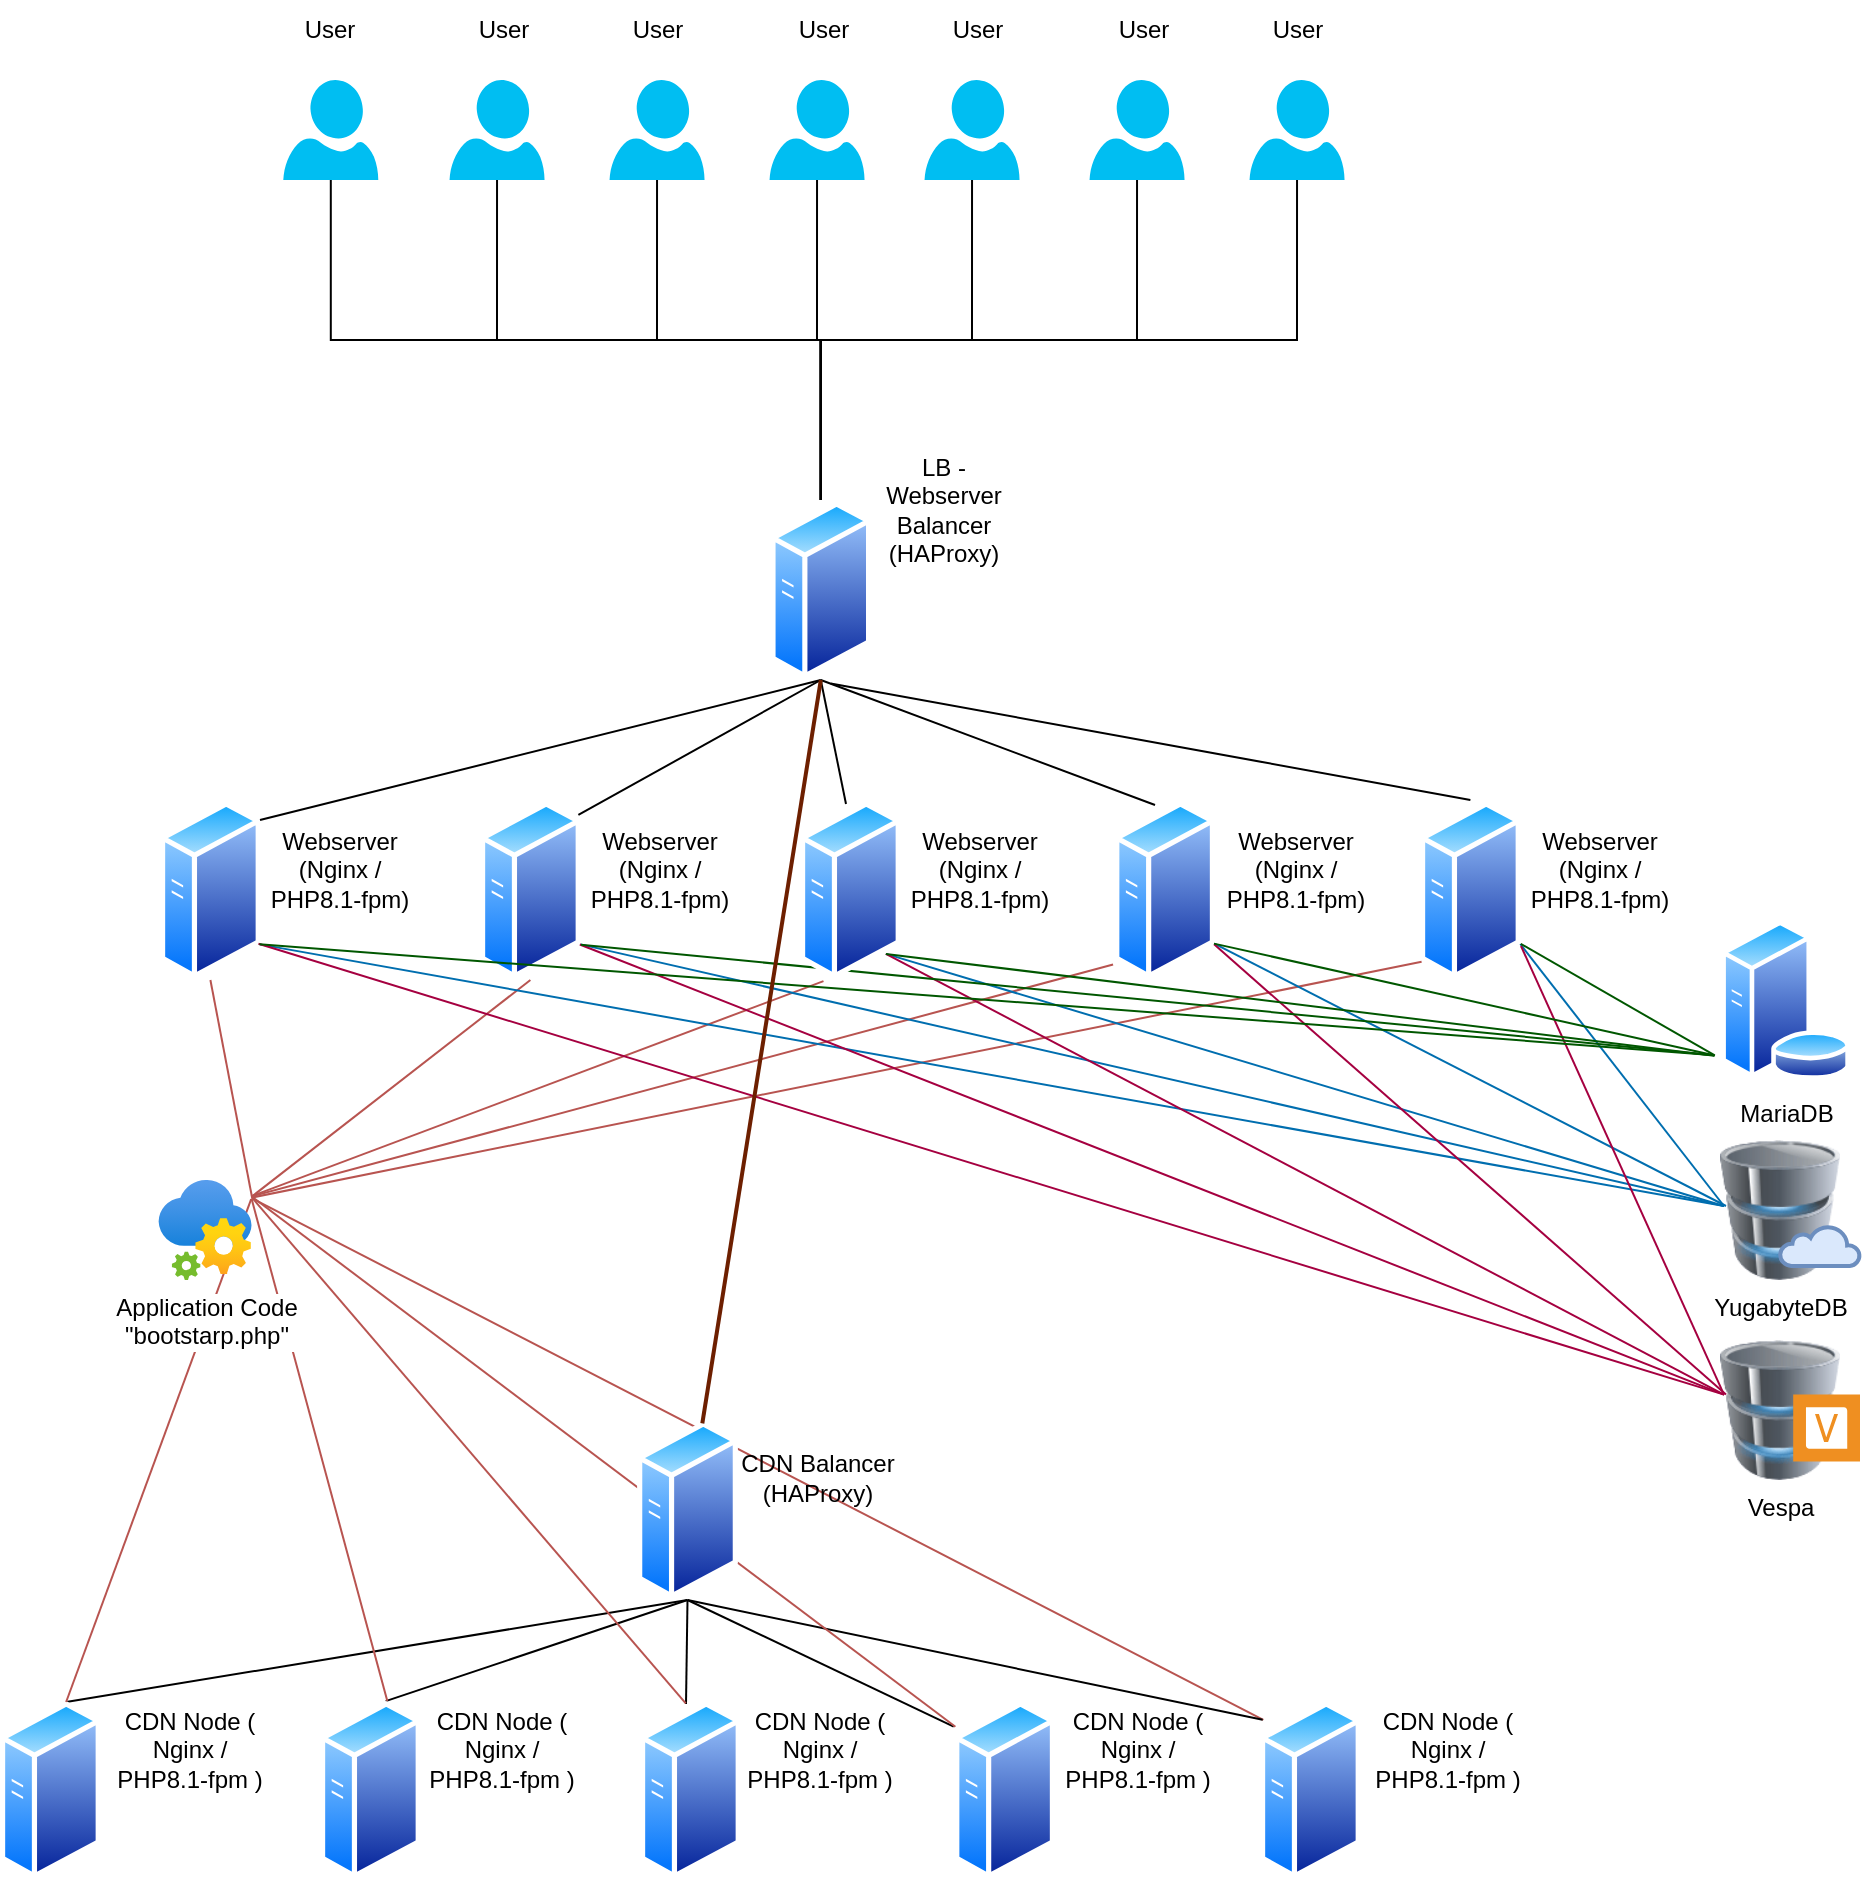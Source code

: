 <mxfile version="24.2.2" type="github">
  <diagram name="Page-1" id="3CQJeB8ll3eQGCyubroe">
    <mxGraphModel dx="2524" dy="820" grid="1" gridSize="10" guides="1" tooltips="1" connect="1" arrows="1" fold="1" page="1" pageScale="1" pageWidth="850" pageHeight="1100" math="0" shadow="0">
      <root>
        <mxCell id="0" />
        <mxCell id="1" parent="0" />
        <mxCell id="apbLcDOzzkScIm0lNbw9-207" value="" style="endArrow=none;html=1;rounded=0;entryX=0.033;entryY=0.111;entryDx=0;entryDy=0;entryPerimeter=0;fillColor=#f8cecc;strokeColor=#b85450;exitX=0.995;exitY=0.181;exitDx=0;exitDy=0;exitPerimeter=0;endFill=0;" parent="1" source="apbLcDOzzkScIm0lNbw9-192" target="apbLcDOzzkScIm0lNbw9-169" edge="1">
          <mxGeometry width="50" height="50" relative="1" as="geometry">
            <mxPoint x="16.778" y="810.55" as="sourcePoint" />
            <mxPoint x="237.4" y="895.5" as="targetPoint" />
          </mxGeometry>
        </mxCell>
        <mxCell id="apbLcDOzzkScIm0lNbw9-17" style="edgeStyle=orthogonalEdgeStyle;rounded=0;orthogonalLoop=1;jettySize=auto;html=1;exitX=0.5;exitY=1;exitDx=0;exitDy=0;exitPerimeter=0;entryX=0.5;entryY=0;entryDx=0;entryDy=0;endArrow=none;endFill=0;" parent="1" source="apbLcDOzzkScIm0lNbw9-2" target="apbLcDOzzkScIm0lNbw9-9" edge="1">
          <mxGeometry relative="1" as="geometry" />
        </mxCell>
        <mxCell id="apbLcDOzzkScIm0lNbw9-2" value="" style="verticalLabelPosition=bottom;html=1;verticalAlign=top;align=center;strokeColor=none;fillColor=#00BEF2;shape=mxgraph.azure.user;" parent="1" vertex="1">
          <mxGeometry x="111.65" y="120" width="47.5" height="50" as="geometry" />
        </mxCell>
        <mxCell id="apbLcDOzzkScIm0lNbw9-23" style="edgeStyle=orthogonalEdgeStyle;rounded=0;orthogonalLoop=1;jettySize=auto;html=1;exitX=0.5;exitY=1;exitDx=0;exitDy=0;exitPerimeter=0;entryX=0.5;entryY=0;entryDx=0;entryDy=0;endArrow=none;endFill=0;" parent="1" source="apbLcDOzzkScIm0lNbw9-3" target="apbLcDOzzkScIm0lNbw9-9" edge="1">
          <mxGeometry relative="1" as="geometry" />
        </mxCell>
        <mxCell id="apbLcDOzzkScIm0lNbw9-3" value="" style="verticalLabelPosition=bottom;html=1;verticalAlign=top;align=center;strokeColor=none;fillColor=#00BEF2;shape=mxgraph.azure.user;" parent="1" vertex="1">
          <mxGeometry x="594.77" y="120" width="47.5" height="50" as="geometry" />
        </mxCell>
        <mxCell id="apbLcDOzzkScIm0lNbw9-22" style="edgeStyle=orthogonalEdgeStyle;rounded=0;orthogonalLoop=1;jettySize=auto;html=1;exitX=0.5;exitY=1;exitDx=0;exitDy=0;exitPerimeter=0;entryX=0.5;entryY=0;entryDx=0;entryDy=0;endArrow=none;endFill=0;" parent="1" source="apbLcDOzzkScIm0lNbw9-4" target="apbLcDOzzkScIm0lNbw9-9" edge="1">
          <mxGeometry relative="1" as="geometry" />
        </mxCell>
        <mxCell id="apbLcDOzzkScIm0lNbw9-4" value="" style="verticalLabelPosition=bottom;html=1;verticalAlign=top;align=center;strokeColor=none;fillColor=#00BEF2;shape=mxgraph.azure.user;" parent="1" vertex="1">
          <mxGeometry x="514.77" y="120" width="47.5" height="50" as="geometry" />
        </mxCell>
        <mxCell id="apbLcDOzzkScIm0lNbw9-21" style="edgeStyle=orthogonalEdgeStyle;rounded=0;orthogonalLoop=1;jettySize=auto;html=1;exitX=0.5;exitY=1;exitDx=0;exitDy=0;exitPerimeter=0;entryX=0.5;entryY=0;entryDx=0;entryDy=0;endArrow=none;endFill=0;" parent="1" source="apbLcDOzzkScIm0lNbw9-5" target="apbLcDOzzkScIm0lNbw9-9" edge="1">
          <mxGeometry relative="1" as="geometry" />
        </mxCell>
        <mxCell id="apbLcDOzzkScIm0lNbw9-5" value="" style="verticalLabelPosition=bottom;html=1;verticalAlign=top;align=center;strokeColor=none;fillColor=#00BEF2;shape=mxgraph.azure.user;" parent="1" vertex="1">
          <mxGeometry x="432.27" y="120" width="47.5" height="50" as="geometry" />
        </mxCell>
        <mxCell id="apbLcDOzzkScIm0lNbw9-15" style="edgeStyle=orthogonalEdgeStyle;rounded=0;orthogonalLoop=1;jettySize=auto;html=1;exitX=0.5;exitY=1;exitDx=0;exitDy=0;exitPerimeter=0;entryX=0.5;entryY=0;entryDx=0;entryDy=0;endArrow=none;endFill=0;" parent="1" source="apbLcDOzzkScIm0lNbw9-6" target="apbLcDOzzkScIm0lNbw9-9" edge="1">
          <mxGeometry relative="1" as="geometry" />
        </mxCell>
        <mxCell id="apbLcDOzzkScIm0lNbw9-6" value="" style="verticalLabelPosition=bottom;html=1;verticalAlign=top;align=center;strokeColor=none;fillColor=#00BEF2;shape=mxgraph.azure.user;" parent="1" vertex="1">
          <mxGeometry x="354.77" y="120" width="47.5" height="50" as="geometry" />
        </mxCell>
        <mxCell id="apbLcDOzzkScIm0lNbw9-19" style="edgeStyle=orthogonalEdgeStyle;rounded=0;orthogonalLoop=1;jettySize=auto;html=1;exitX=0.5;exitY=1;exitDx=0;exitDy=0;exitPerimeter=0;entryX=0.5;entryY=0;entryDx=0;entryDy=0;endArrow=none;endFill=0;" parent="1" source="apbLcDOzzkScIm0lNbw9-7" target="apbLcDOzzkScIm0lNbw9-9" edge="1">
          <mxGeometry relative="1" as="geometry" />
        </mxCell>
        <mxCell id="apbLcDOzzkScIm0lNbw9-7" value="" style="verticalLabelPosition=bottom;html=1;verticalAlign=top;align=center;strokeColor=none;fillColor=#00BEF2;shape=mxgraph.azure.user;" parent="1" vertex="1">
          <mxGeometry x="194.77" y="120" width="47.5" height="50" as="geometry" />
        </mxCell>
        <mxCell id="apbLcDOzzkScIm0lNbw9-20" style="edgeStyle=orthogonalEdgeStyle;rounded=0;orthogonalLoop=1;jettySize=auto;html=1;exitX=0.5;exitY=1;exitDx=0;exitDy=0;exitPerimeter=0;entryX=0.5;entryY=0;entryDx=0;entryDy=0;endArrow=none;endFill=0;" parent="1" source="apbLcDOzzkScIm0lNbw9-8" target="apbLcDOzzkScIm0lNbw9-9" edge="1">
          <mxGeometry relative="1" as="geometry" />
        </mxCell>
        <mxCell id="apbLcDOzzkScIm0lNbw9-8" value="" style="verticalLabelPosition=bottom;html=1;verticalAlign=top;align=center;strokeColor=none;fillColor=#00BEF2;shape=mxgraph.azure.user;" parent="1" vertex="1">
          <mxGeometry x="274.77" y="120" width="47.5" height="50" as="geometry" />
        </mxCell>
        <mxCell id="apbLcDOzzkScIm0lNbw9-9" value="" style="image;aspect=fixed;perimeter=ellipsePerimeter;html=1;align=center;shadow=0;dashed=0;spacingTop=3;image=img/lib/active_directory/generic_server.svg;" parent="1" vertex="1">
          <mxGeometry x="355.2" y="330" width="50.4" height="90" as="geometry" />
        </mxCell>
        <mxCell id="apbLcDOzzkScIm0lNbw9-24" value="LB - Webserver Balancer (HAProxy)" style="text;html=1;strokeColor=none;fillColor=none;align=center;verticalAlign=middle;whiteSpace=wrap;rounded=0;" parent="1" vertex="1">
          <mxGeometry x="401.65" y="320" width="80" height="30" as="geometry" />
        </mxCell>
        <mxCell id="apbLcDOzzkScIm0lNbw9-37" value="" style="group" parent="1" vertex="1" connectable="0">
          <mxGeometry x="527.1" y="480" width="171.9" height="95" as="geometry" />
        </mxCell>
        <mxCell id="apbLcDOzzkScIm0lNbw9-38" value="" style="image;aspect=fixed;perimeter=ellipsePerimeter;html=1;align=center;shadow=0;dashed=0;spacingTop=3;image=img/lib/active_directory/generic_server.svg;" parent="apbLcDOzzkScIm0lNbw9-37" vertex="1">
          <mxGeometry width="50.4" height="90" as="geometry" />
        </mxCell>
        <mxCell id="apbLcDOzzkScIm0lNbw9-39" value="Webserver (Nginx / PHP8.1-fpm)" style="text;html=1;strokeColor=none;fillColor=none;align=center;verticalAlign=middle;whiteSpace=wrap;rounded=0;" parent="apbLcDOzzkScIm0lNbw9-37" vertex="1">
          <mxGeometry x="50.4" y="20" width="80" height="30" as="geometry" />
        </mxCell>
        <mxCell id="apbLcDOzzkScIm0lNbw9-40" value="" style="group" parent="1" vertex="1" connectable="0">
          <mxGeometry x="680" y="480" width="130.4" height="90" as="geometry" />
        </mxCell>
        <mxCell id="apbLcDOzzkScIm0lNbw9-41" value="" style="image;aspect=fixed;perimeter=ellipsePerimeter;html=1;align=center;shadow=0;dashed=0;spacingTop=3;image=img/lib/active_directory/generic_server.svg;" parent="apbLcDOzzkScIm0lNbw9-40" vertex="1">
          <mxGeometry width="50.4" height="90" as="geometry" />
        </mxCell>
        <mxCell id="apbLcDOzzkScIm0lNbw9-42" value="Webserver (Nginx / PHP8.1-fpm)" style="text;html=1;strokeColor=none;fillColor=none;align=center;verticalAlign=middle;whiteSpace=wrap;rounded=0;" parent="apbLcDOzzkScIm0lNbw9-40" vertex="1">
          <mxGeometry x="50.4" y="20" width="80" height="30" as="geometry" />
        </mxCell>
        <mxCell id="apbLcDOzzkScIm0lNbw9-50" value="" style="group" parent="1" vertex="1" connectable="0">
          <mxGeometry x="50" y="480" width="130.4" height="90" as="geometry" />
        </mxCell>
        <mxCell id="apbLcDOzzkScIm0lNbw9-51" value="" style="image;aspect=fixed;perimeter=ellipsePerimeter;html=1;align=center;shadow=0;dashed=0;spacingTop=3;image=img/lib/active_directory/generic_server.svg;" parent="apbLcDOzzkScIm0lNbw9-50" vertex="1">
          <mxGeometry width="50.4" height="90" as="geometry" />
        </mxCell>
        <mxCell id="apbLcDOzzkScIm0lNbw9-52" value="Webserver (Nginx / PHP8.1-fpm)" style="text;html=1;strokeColor=none;fillColor=none;align=center;verticalAlign=middle;whiteSpace=wrap;rounded=0;" parent="apbLcDOzzkScIm0lNbw9-50" vertex="1">
          <mxGeometry x="50.4" y="20" width="80" height="30" as="geometry" />
        </mxCell>
        <mxCell id="apbLcDOzzkScIm0lNbw9-53" value="" style="group" parent="1" vertex="1" connectable="0">
          <mxGeometry x="210" y="480" width="130.4" height="90" as="geometry" />
        </mxCell>
        <mxCell id="apbLcDOzzkScIm0lNbw9-54" value="" style="image;aspect=fixed;perimeter=ellipsePerimeter;html=1;align=center;shadow=0;dashed=0;spacingTop=3;image=img/lib/active_directory/generic_server.svg;" parent="apbLcDOzzkScIm0lNbw9-53" vertex="1">
          <mxGeometry width="50.4" height="90" as="geometry" />
        </mxCell>
        <mxCell id="apbLcDOzzkScIm0lNbw9-55" value="Webserver (Nginx / PHP8.1-fpm)" style="text;html=1;strokeColor=none;fillColor=none;align=center;verticalAlign=middle;whiteSpace=wrap;rounded=0;" parent="apbLcDOzzkScIm0lNbw9-53" vertex="1">
          <mxGeometry x="50.4" y="20" width="80" height="30" as="geometry" />
        </mxCell>
        <mxCell id="apbLcDOzzkScIm0lNbw9-58" value="" style="endArrow=none;html=1;rounded=0;exitX=0.5;exitY=1;exitDx=0;exitDy=0;endFill=0;" parent="1" source="apbLcDOzzkScIm0lNbw9-9" edge="1">
          <mxGeometry width="50" height="50" relative="1" as="geometry">
            <mxPoint x="390" y="720" as="sourcePoint" />
            <mxPoint x="100" y="490" as="targetPoint" />
          </mxGeometry>
        </mxCell>
        <mxCell id="apbLcDOzzkScIm0lNbw9-59" value="" style="endArrow=none;html=1;rounded=0;exitX=0.5;exitY=1;exitDx=0;exitDy=0;entryX=0.976;entryY=0.083;entryDx=0;entryDy=0;entryPerimeter=0;endFill=0;" parent="1" source="apbLcDOzzkScIm0lNbw9-9" target="apbLcDOzzkScIm0lNbw9-54" edge="1">
          <mxGeometry width="50" height="50" relative="1" as="geometry">
            <mxPoint x="370" y="450" as="sourcePoint" />
            <mxPoint x="110" y="500" as="targetPoint" />
          </mxGeometry>
        </mxCell>
        <mxCell id="apbLcDOzzkScIm0lNbw9-60" value="" style="endArrow=none;html=1;rounded=0;entryX=0.976;entryY=0.083;entryDx=0;entryDy=0;entryPerimeter=0;exitX=0.5;exitY=1;exitDx=0;exitDy=0;endFill=0;" parent="1" source="apbLcDOzzkScIm0lNbw9-9" edge="1">
          <mxGeometry width="50" height="50" relative="1" as="geometry">
            <mxPoint x="470" y="390" as="sourcePoint" />
            <mxPoint x="393" y="482" as="targetPoint" />
          </mxGeometry>
        </mxCell>
        <mxCell id="apbLcDOzzkScIm0lNbw9-61" value="" style="endArrow=none;html=1;rounded=0;entryX=0.405;entryY=0.028;entryDx=0;entryDy=0;entryPerimeter=0;exitX=0.5;exitY=1;exitDx=0;exitDy=0;endFill=0;" parent="1" source="apbLcDOzzkScIm0lNbw9-9" target="apbLcDOzzkScIm0lNbw9-38" edge="1">
          <mxGeometry width="50" height="50" relative="1" as="geometry">
            <mxPoint x="410" y="420" as="sourcePoint" />
            <mxPoint x="403" y="492" as="targetPoint" />
          </mxGeometry>
        </mxCell>
        <mxCell id="apbLcDOzzkScIm0lNbw9-62" value="" style="endArrow=none;html=1;rounded=0;exitX=0.598;exitY=1.019;exitDx=0;exitDy=0;entryX=0.5;entryY=0;entryDx=0;entryDy=0;exitPerimeter=0;endFill=0;" parent="1" source="apbLcDOzzkScIm0lNbw9-9" target="apbLcDOzzkScIm0lNbw9-41" edge="1">
          <mxGeometry width="50" height="50" relative="1" as="geometry">
            <mxPoint x="480" y="422" as="sourcePoint" />
            <mxPoint x="640" y="480" as="targetPoint" />
          </mxGeometry>
        </mxCell>
        <mxCell id="apbLcDOzzkScIm0lNbw9-160" value="CDN Balancer (HAProxy)" style="text;html=1;strokeColor=none;fillColor=none;align=center;verticalAlign=middle;whiteSpace=wrap;rounded=0;" parent="1" vertex="1">
          <mxGeometry x="338.5" y="804" width="80" height="30" as="geometry" />
        </mxCell>
        <mxCell id="apbLcDOzzkScIm0lNbw9-177" value="" style="endArrow=none;html=1;rounded=0;exitX=0.5;exitY=1;exitDx=0;exitDy=0;endFill=0;entryX=0.656;entryY=0.011;entryDx=0;entryDy=0;entryPerimeter=0;" parent="1" source="apbLcDOzzkScIm0lNbw9-159" target="apbLcDOzzkScIm0lNbw9-172" edge="1">
          <mxGeometry width="50" height="50" relative="1" as="geometry">
            <mxPoint x="310" y="1170" as="sourcePoint" />
            <mxPoint x="20" y="940" as="targetPoint" />
          </mxGeometry>
        </mxCell>
        <mxCell id="apbLcDOzzkScIm0lNbw9-178" value="" style="endArrow=none;html=1;rounded=0;exitX=0.5;exitY=1;exitDx=0;exitDy=0;entryX=0.652;entryY=0.006;entryDx=0;entryDy=0;entryPerimeter=0;endFill=0;" parent="1" source="apbLcDOzzkScIm0lNbw9-159" target="apbLcDOzzkScIm0lNbw9-175" edge="1">
          <mxGeometry width="50" height="50" relative="1" as="geometry">
            <mxPoint x="290" y="900" as="sourcePoint" />
            <mxPoint x="30" y="950" as="targetPoint" />
          </mxGeometry>
        </mxCell>
        <mxCell id="apbLcDOzzkScIm0lNbw9-179" value="" style="endArrow=none;html=1;rounded=0;entryX=0.976;entryY=0.083;entryDx=0;entryDy=0;entryPerimeter=0;exitX=0.5;exitY=1;exitDx=0;exitDy=0;endFill=0;" parent="1" source="apbLcDOzzkScIm0lNbw9-159" edge="1">
          <mxGeometry width="50" height="50" relative="1" as="geometry">
            <mxPoint x="390" y="840" as="sourcePoint" />
            <mxPoint x="313" y="932" as="targetPoint" />
          </mxGeometry>
        </mxCell>
        <mxCell id="apbLcDOzzkScIm0lNbw9-180" value="" style="endArrow=none;html=1;rounded=0;entryX=-0.005;entryY=0.148;entryDx=0;entryDy=0;entryPerimeter=0;exitX=0.5;exitY=1;exitDx=0;exitDy=0;endFill=0;" parent="1" source="apbLcDOzzkScIm0lNbw9-159" target="apbLcDOzzkScIm0lNbw9-165" edge="1">
          <mxGeometry width="50" height="50" relative="1" as="geometry">
            <mxPoint x="321" y="884" as="sourcePoint" />
            <mxPoint x="323" y="942" as="targetPoint" />
          </mxGeometry>
        </mxCell>
        <mxCell id="apbLcDOzzkScIm0lNbw9-181" value="" style="endArrow=none;html=1;rounded=0;exitX=0.5;exitY=1;exitDx=0;exitDy=0;entryX=0.026;entryY=0.11;entryDx=0;entryDy=0;endFill=0;entryPerimeter=0;" parent="1" source="apbLcDOzzkScIm0lNbw9-159" target="apbLcDOzzkScIm0lNbw9-169" edge="1">
          <mxGeometry width="50" height="50" relative="1" as="geometry">
            <mxPoint x="400" y="872" as="sourcePoint" />
            <mxPoint x="560" y="930" as="targetPoint" />
          </mxGeometry>
        </mxCell>
        <mxCell id="apbLcDOzzkScIm0lNbw9-162" value="" style="image;aspect=fixed;perimeter=ellipsePerimeter;html=1;align=center;shadow=0;dashed=0;spacingTop=3;image=img/lib/active_directory/generic_server.svg;container=0;" parent="1" vertex="1">
          <mxGeometry x="290" y="930" width="50.4" height="90" as="geometry" />
        </mxCell>
        <mxCell id="apbLcDOzzkScIm0lNbw9-165" value="" style="image;aspect=fixed;perimeter=ellipsePerimeter;html=1;align=center;shadow=0;dashed=0;spacingTop=3;image=img/lib/active_directory/generic_server.svg;container=0;" parent="1" vertex="1">
          <mxGeometry x="447.1" y="930" width="50.4" height="90" as="geometry" />
        </mxCell>
        <mxCell id="apbLcDOzzkScIm0lNbw9-169" value="" style="image;aspect=fixed;perimeter=ellipsePerimeter;html=1;align=center;shadow=0;dashed=0;spacingTop=3;image=img/lib/active_directory/generic_server.svg;container=0;" parent="1" vertex="1">
          <mxGeometry x="600" y="930" width="50.4" height="90" as="geometry" />
        </mxCell>
        <mxCell id="apbLcDOzzkScIm0lNbw9-172" value="" style="image;aspect=fixed;perimeter=ellipsePerimeter;html=1;align=center;shadow=0;dashed=0;spacingTop=3;image=img/lib/active_directory/generic_server.svg;container=0;" parent="1" vertex="1">
          <mxGeometry x="-30" y="930" width="50.4" height="90" as="geometry" />
        </mxCell>
        <mxCell id="apbLcDOzzkScIm0lNbw9-173" value="CDN Node ( Nginx / PHP8.1-fpm )" style="text;html=1;strokeColor=none;fillColor=none;align=center;verticalAlign=middle;whiteSpace=wrap;rounded=0;container=0;" parent="1" vertex="1">
          <mxGeometry x="25.4" y="940" width="80" height="30" as="geometry" />
        </mxCell>
        <mxCell id="apbLcDOzzkScIm0lNbw9-175" value="" style="image;aspect=fixed;perimeter=ellipsePerimeter;html=1;align=center;shadow=0;dashed=0;spacingTop=3;image=img/lib/active_directory/generic_server.svg;container=0;" parent="1" vertex="1">
          <mxGeometry x="130" y="930" width="50.4" height="90" as="geometry" />
        </mxCell>
        <mxCell id="apbLcDOzzkScIm0lNbw9-182" value="CDN Node ( Nginx / PHP8.1-fpm )" style="text;html=1;strokeColor=none;fillColor=none;align=center;verticalAlign=middle;whiteSpace=wrap;rounded=0;container=0;" parent="1" vertex="1">
          <mxGeometry x="181.4" y="940" width="80" height="30" as="geometry" />
        </mxCell>
        <mxCell id="apbLcDOzzkScIm0lNbw9-183" value="CDN Node ( Nginx / PHP8.1-fpm )" style="text;html=1;strokeColor=none;fillColor=none;align=center;verticalAlign=middle;whiteSpace=wrap;rounded=0;container=0;" parent="1" vertex="1">
          <mxGeometry x="340.4" y="940" width="80" height="30" as="geometry" />
        </mxCell>
        <mxCell id="apbLcDOzzkScIm0lNbw9-184" value="CDN Node ( Nginx / PHP8.1-fpm )" style="text;html=1;strokeColor=none;fillColor=none;align=center;verticalAlign=middle;whiteSpace=wrap;rounded=0;container=0;" parent="1" vertex="1">
          <mxGeometry x="498.5" y="940" width="80" height="30" as="geometry" />
        </mxCell>
        <mxCell id="apbLcDOzzkScIm0lNbw9-185" value="CDN Node ( Nginx / PHP8.1-fpm )" style="text;html=1;strokeColor=none;fillColor=none;align=center;verticalAlign=middle;whiteSpace=wrap;rounded=0;container=0;" parent="1" vertex="1">
          <mxGeometry x="654.4" y="940" width="80" height="30" as="geometry" />
        </mxCell>
        <mxCell id="apbLcDOzzkScIm0lNbw9-195" value="" style="endArrow=none;html=1;rounded=0;fillColor=#f8cecc;strokeColor=#b85450;endFill=0;entryX=0.656;entryY=0.011;entryDx=0;entryDy=0;entryPerimeter=0;exitX=0.99;exitY=0.191;exitDx=0;exitDy=0;exitPerimeter=0;" parent="1" source="apbLcDOzzkScIm0lNbw9-192" target="apbLcDOzzkScIm0lNbw9-172" edge="1">
          <mxGeometry width="50" height="50" relative="1" as="geometry">
            <mxPoint x="100" y="680" as="sourcePoint" />
            <mxPoint x="-3.58" y="930" as="targetPoint" />
          </mxGeometry>
        </mxCell>
        <mxCell id="apbLcDOzzkScIm0lNbw9-196" value="" style="endArrow=none;html=1;rounded=0;entryX=0.5;entryY=1;entryDx=0;entryDy=0;fillColor=#f8cecc;strokeColor=#b85450;exitX=1;exitY=0.177;exitDx=0;exitDy=0;exitPerimeter=0;endFill=0;" parent="1" source="apbLcDOzzkScIm0lNbw9-192" target="apbLcDOzzkScIm0lNbw9-51" edge="1">
          <mxGeometry width="50" height="50" relative="1" as="geometry">
            <mxPoint x="80" y="640" as="sourcePoint" />
            <mxPoint x="80" y="600" as="targetPoint" />
          </mxGeometry>
        </mxCell>
        <mxCell id="apbLcDOzzkScIm0lNbw9-197" value="" style="endArrow=none;html=1;rounded=0;entryX=0.5;entryY=1;entryDx=0;entryDy=0;exitX=0.995;exitY=0.167;exitDx=0;exitDy=0;exitPerimeter=0;fillColor=#f8cecc;strokeColor=#b85450;endFill=0;" parent="1" source="apbLcDOzzkScIm0lNbw9-192" target="apbLcDOzzkScIm0lNbw9-54" edge="1">
          <mxGeometry width="50" height="50" relative="1" as="geometry">
            <mxPoint x="80" y="660" as="sourcePoint" />
            <mxPoint x="68" y="579" as="targetPoint" />
          </mxGeometry>
        </mxCell>
        <mxCell id="apbLcDOzzkScIm0lNbw9-199" value="" style="endArrow=none;html=1;rounded=0;fillColor=#f8cecc;strokeColor=#b85450;exitX=0.99;exitY=0.163;exitDx=0;exitDy=0;exitPerimeter=0;endFill=0;entryX=0.233;entryY=1.006;entryDx=0;entryDy=0;entryPerimeter=0;" parent="1" source="apbLcDOzzkScIm0lNbw9-192" target="apbLcDOzzkScIm0lNbw9-32" edge="1">
          <mxGeometry width="50" height="50" relative="1" as="geometry">
            <mxPoint x="90" y="670" as="sourcePoint" />
            <mxPoint x="360" y="570" as="targetPoint" />
          </mxGeometry>
        </mxCell>
        <mxCell id="apbLcDOzzkScIm0lNbw9-200" value="" style="endArrow=none;html=1;rounded=0;exitX=1;exitY=0.163;exitDx=0;exitDy=0;exitPerimeter=0;fillColor=#f8cecc;strokeColor=#b85450;endFill=0;entryX=-0.011;entryY=0.914;entryDx=0;entryDy=0;entryPerimeter=0;" parent="1" source="apbLcDOzzkScIm0lNbw9-192" target="apbLcDOzzkScIm0lNbw9-38" edge="1">
          <mxGeometry width="50" height="50" relative="1" as="geometry">
            <mxPoint x="110" y="680" as="sourcePoint" />
            <mxPoint x="520" y="560" as="targetPoint" />
          </mxGeometry>
        </mxCell>
        <mxCell id="apbLcDOzzkScIm0lNbw9-202" value="" style="endArrow=none;html=1;rounded=0;fillColor=#f8cecc;strokeColor=#b85450;exitX=1.015;exitY=0.172;exitDx=0;exitDy=0;exitPerimeter=0;endFill=0;entryX=0.016;entryY=0.899;entryDx=0;entryDy=0;entryPerimeter=0;" parent="1" source="apbLcDOzzkScIm0lNbw9-192" target="apbLcDOzzkScIm0lNbw9-41" edge="1">
          <mxGeometry width="50" height="50" relative="1" as="geometry">
            <mxPoint x="80" y="640" as="sourcePoint" />
            <mxPoint x="670" y="560" as="targetPoint" />
          </mxGeometry>
        </mxCell>
        <mxCell id="apbLcDOzzkScIm0lNbw9-204" value="" style="endArrow=none;html=1;rounded=0;entryX=0.668;entryY=0.006;entryDx=0;entryDy=0;entryPerimeter=0;fillColor=#f8cecc;strokeColor=#b85450;endFill=0;exitX=0.995;exitY=0.191;exitDx=0;exitDy=0;exitPerimeter=0;" parent="1" source="apbLcDOzzkScIm0lNbw9-192" target="apbLcDOzzkScIm0lNbw9-175" edge="1">
          <mxGeometry width="50" height="50" relative="1" as="geometry">
            <mxPoint x="17.06" y="808.575" as="sourcePoint" />
            <mxPoint x="151.06" y="814" as="targetPoint" />
          </mxGeometry>
        </mxCell>
        <mxCell id="apbLcDOzzkScIm0lNbw9-205" value="" style="endArrow=none;html=1;rounded=0;entryX=0.454;entryY=0.019;entryDx=0;entryDy=0;entryPerimeter=0;fillColor=#f8cecc;strokeColor=#b85450;exitX=0.995;exitY=0.172;exitDx=0;exitDy=0;exitPerimeter=0;endFill=0;" parent="1" source="apbLcDOzzkScIm0lNbw9-192" target="apbLcDOzzkScIm0lNbw9-162" edge="1">
          <mxGeometry width="50" height="50" relative="1" as="geometry">
            <mxPoint x="16.966" y="810.8" as="sourcePoint" />
            <mxPoint x="180.4" y="911" as="targetPoint" />
          </mxGeometry>
        </mxCell>
        <mxCell id="apbLcDOzzkScIm0lNbw9-206" value="" style="endArrow=none;html=1;rounded=0;entryX=0.012;entryY=0.149;entryDx=0;entryDy=0;entryPerimeter=0;fillColor=#f8cecc;strokeColor=#b85450;exitX=1.006;exitY=0.173;exitDx=0;exitDy=0;exitPerimeter=0;endFill=0;" parent="1" source="apbLcDOzzkScIm0lNbw9-192" target="apbLcDOzzkScIm0lNbw9-165" edge="1">
          <mxGeometry width="50" height="50" relative="1" as="geometry">
            <mxPoint x="16.778" y="810.65" as="sourcePoint" />
            <mxPoint x="221.2" y="911" as="targetPoint" />
          </mxGeometry>
        </mxCell>
        <mxCell id="lut920hTAtwZaciV1QiT-2" value="&lt;div&gt;MariaDB&lt;/div&gt;" style="image;aspect=fixed;perimeter=ellipsePerimeter;html=1;align=center;shadow=0;dashed=0;spacingTop=3;image=img/lib/active_directory/database_server.svg;" parent="1" vertex="1">
          <mxGeometry x="830" y="540" width="65.6" height="80" as="geometry" />
        </mxCell>
        <mxCell id="lut920hTAtwZaciV1QiT-8" value="" style="group" parent="1" vertex="1" connectable="0">
          <mxGeometry x="830" y="650" width="70" height="70" as="geometry" />
        </mxCell>
        <mxCell id="lut920hTAtwZaciV1QiT-4" value="YugabyteDB" style="image;html=1;image=img/lib/clip_art/computers/Database_128x128.png" parent="lut920hTAtwZaciV1QiT-8" vertex="1">
          <mxGeometry width="60" height="70" as="geometry" />
        </mxCell>
        <mxCell id="lut920hTAtwZaciV1QiT-7" value="" style="html=1;verticalLabelPosition=bottom;align=center;labelBackgroundColor=#ffffff;verticalAlign=top;strokeWidth=2;strokeColor=#6c8ebf;shadow=0;dashed=0;shape=mxgraph.ios7.icons.cloud;fillColor=#dae8fc;" parent="lut920hTAtwZaciV1QiT-8" vertex="1">
          <mxGeometry x="30" y="43" width="40" height="20" as="geometry" />
        </mxCell>
        <mxCell id="lut920hTAtwZaciV1QiT-33" value="" style="endArrow=none;html=1;rounded=0;entryX=-0.043;entryY=0.845;entryDx=0;entryDy=0;entryPerimeter=0;exitX=0.995;exitY=0.8;exitDx=0;exitDy=0;fillColor=#1ba1e2;strokeColor=#006EAF;exitPerimeter=0;endFill=0;" parent="lut920hTAtwZaciV1QiT-8" source="apbLcDOzzkScIm0lNbw9-41" edge="1">
          <mxGeometry width="50" height="50" relative="1" as="geometry">
            <mxPoint x="-97" y="-30" as="sourcePoint" />
            <mxPoint x="2" y="33" as="targetPoint" />
          </mxGeometry>
        </mxCell>
        <mxCell id="lut920hTAtwZaciV1QiT-34" value="" style="endArrow=none;html=1;rounded=0;entryX=-0.038;entryY=0.847;entryDx=0;entryDy=0;fillColor=#1ba1e2;strokeColor=#006EAF;exitX=0.993;exitY=0.798;exitDx=0;exitDy=0;entryPerimeter=0;exitPerimeter=0;endFill=0;" parent="lut920hTAtwZaciV1QiT-8" source="apbLcDOzzkScIm0lNbw9-38" edge="1">
          <mxGeometry width="50" height="50" relative="1" as="geometry">
            <mxPoint x="-284" y="-10" as="sourcePoint" />
            <mxPoint x="3" y="33" as="targetPoint" />
          </mxGeometry>
        </mxCell>
        <mxCell id="lut920hTAtwZaciV1QiT-35" value="" style="endArrow=none;html=1;rounded=0;fillColor=#1ba1e2;strokeColor=#006EAF;exitX=1;exitY=1;exitDx=0;exitDy=0;entryX=-0.044;entryY=0.848;entryDx=0;entryDy=0;entryPerimeter=0;endFill=0;" parent="lut920hTAtwZaciV1QiT-8" source="apbLcDOzzkScIm0lNbw9-32" edge="1">
          <mxGeometry width="50" height="50" relative="1" as="geometry">
            <mxPoint x="-412" y="-18" as="sourcePoint" />
            <mxPoint x="2" y="33" as="targetPoint" />
          </mxGeometry>
        </mxCell>
        <mxCell id="lut920hTAtwZaciV1QiT-36" value="" style="endArrow=none;html=1;rounded=0;fillColor=#1ba1e2;strokeColor=#006EAF;exitX=0.997;exitY=0.802;exitDx=0;exitDy=0;entryX=-0.044;entryY=0.845;entryDx=0;entryDy=0;entryPerimeter=0;exitPerimeter=0;endFill=0;" parent="lut920hTAtwZaciV1QiT-8" source="apbLcDOzzkScIm0lNbw9-54" edge="1">
          <mxGeometry width="50" height="50" relative="1" as="geometry">
            <mxPoint x="-601" y="-10" as="sourcePoint" />
            <mxPoint x="2" y="33" as="targetPoint" />
          </mxGeometry>
        </mxCell>
        <mxCell id="lut920hTAtwZaciV1QiT-37" value="" style="endArrow=none;html=1;rounded=0;fillColor=#1ba1e2;strokeColor=#006EAF;exitX=0.99;exitY=0.802;exitDx=0;exitDy=0;entryX=-0.044;entryY=0.845;entryDx=0;entryDy=0;entryPerimeter=0;exitPerimeter=0;endFill=0;" parent="lut920hTAtwZaciV1QiT-8" source="apbLcDOzzkScIm0lNbw9-51" edge="1">
          <mxGeometry width="50" height="50" relative="1" as="geometry">
            <mxPoint x="-750" y="-5" as="sourcePoint" />
            <mxPoint x="2" y="33" as="targetPoint" />
          </mxGeometry>
        </mxCell>
        <mxCell id="lut920hTAtwZaciV1QiT-19" value="" style="group" parent="1" vertex="1" connectable="0">
          <mxGeometry x="830" y="750" width="70" height="70" as="geometry" />
        </mxCell>
        <mxCell id="lut920hTAtwZaciV1QiT-17" value="Vespa" style="image;html=1;image=img/lib/clip_art/computers/Database_128x128.png" parent="lut920hTAtwZaciV1QiT-19" vertex="1">
          <mxGeometry width="60" height="70" as="geometry" />
        </mxCell>
        <mxCell id="lut920hTAtwZaciV1QiT-15" value="" style="shadow=0;dashed=0;html=1;strokeColor=none;fillColor=#EF8F21;labelPosition=center;verticalLabelPosition=bottom;verticalAlign=top;align=center;outlineConnect=0;shape=mxgraph.veeam.2d.veeam_availability_suite;" parent="lut920hTAtwZaciV1QiT-19" vertex="1">
          <mxGeometry x="36.6" y="27.3" width="33.4" height="33.4" as="geometry" />
        </mxCell>
        <mxCell id="lut920hTAtwZaciV1QiT-38" value="" style="endArrow=none;html=1;rounded=0;entryX=-0.043;entryY=0.845;entryDx=0;entryDy=0;entryPerimeter=0;exitX=1.002;exitY=0.811;exitDx=0;exitDy=0;fillColor=#d80073;strokeColor=#A50040;exitPerimeter=0;endFill=0;" parent="lut920hTAtwZaciV1QiT-19" source="apbLcDOzzkScIm0lNbw9-41" edge="1">
          <mxGeometry width="50" height="50" relative="1" as="geometry">
            <mxPoint x="-100" y="-103.7" as="sourcePoint" />
            <mxPoint x="2" y="27.3" as="targetPoint" />
          </mxGeometry>
        </mxCell>
        <mxCell id="lut920hTAtwZaciV1QiT-39" value="" style="endArrow=none;html=1;rounded=0;entryX=-0.038;entryY=0.847;entryDx=0;entryDy=0;fillColor=#d80073;strokeColor=#A50040;exitX=0.991;exitY=0.802;exitDx=0;exitDy=0;entryPerimeter=0;exitPerimeter=0;endFill=0;" parent="lut920hTAtwZaciV1QiT-19" source="apbLcDOzzkScIm0lNbw9-38" edge="1">
          <mxGeometry width="50" height="50" relative="1" as="geometry">
            <mxPoint x="-253" y="-103.7" as="sourcePoint" />
            <mxPoint x="3" y="27.3" as="targetPoint" />
          </mxGeometry>
        </mxCell>
        <mxCell id="lut920hTAtwZaciV1QiT-40" value="" style="endArrow=none;html=1;rounded=0;fillColor=#d80073;strokeColor=#A50040;exitX=1;exitY=1;exitDx=0;exitDy=0;entryX=-0.044;entryY=0.848;entryDx=0;entryDy=0;entryPerimeter=0;endFill=0;" parent="lut920hTAtwZaciV1QiT-19" source="apbLcDOzzkScIm0lNbw9-32" edge="1">
          <mxGeometry width="50" height="50" relative="1" as="geometry">
            <mxPoint x="-417" y="-98.7" as="sourcePoint" />
            <mxPoint x="2" y="27.3" as="targetPoint" />
          </mxGeometry>
        </mxCell>
        <mxCell id="lut920hTAtwZaciV1QiT-41" value="" style="endArrow=none;html=1;rounded=0;fillColor=#d80073;strokeColor=#A50040;exitX=0.99;exitY=0.803;exitDx=0;exitDy=0;entryX=-0.044;entryY=0.845;entryDx=0;entryDy=0;entryPerimeter=0;exitPerimeter=0;endFill=0;" parent="lut920hTAtwZaciV1QiT-19" source="apbLcDOzzkScIm0lNbw9-54" edge="1">
          <mxGeometry width="50" height="50" relative="1" as="geometry">
            <mxPoint x="-570" y="-103.7" as="sourcePoint" />
            <mxPoint x="2" y="27.3" as="targetPoint" />
          </mxGeometry>
        </mxCell>
        <mxCell id="lut920hTAtwZaciV1QiT-42" value="" style="endArrow=none;html=1;rounded=0;fillColor=#d80073;strokeColor=#A50040;exitX=0.977;exitY=0.799;exitDx=0;exitDy=0;entryX=-0.044;entryY=0.845;entryDx=0;entryDy=0;entryPerimeter=0;exitPerimeter=0;endFill=0;" parent="lut920hTAtwZaciV1QiT-19" source="apbLcDOzzkScIm0lNbw9-51" edge="1">
          <mxGeometry width="50" height="50" relative="1" as="geometry">
            <mxPoint x="-730" y="-103.7" as="sourcePoint" />
            <mxPoint x="2" y="27.3" as="targetPoint" />
          </mxGeometry>
        </mxCell>
        <mxCell id="lut920hTAtwZaciV1QiT-20" value="" style="endArrow=none;html=1;rounded=0;entryX=-0.043;entryY=0.845;entryDx=0;entryDy=0;entryPerimeter=0;exitX=1;exitY=0.799;exitDx=0;exitDy=0;fillColor=#008a00;strokeColor=#005700;exitPerimeter=0;endFill=0;" parent="1" source="apbLcDOzzkScIm0lNbw9-41" target="lut920hTAtwZaciV1QiT-2" edge="1">
          <mxGeometry width="50" height="50" relative="1" as="geometry">
            <mxPoint x="740" y="570" as="sourcePoint" />
            <mxPoint x="560" y="650" as="targetPoint" />
          </mxGeometry>
        </mxCell>
        <mxCell id="lut920hTAtwZaciV1QiT-21" value="" style="endArrow=none;html=1;rounded=0;entryX=-0.038;entryY=0.847;entryDx=0;entryDy=0;fillColor=#008a00;strokeColor=#005700;entryPerimeter=0;exitX=0.99;exitY=0.798;exitDx=0;exitDy=0;exitPerimeter=0;endFill=0;" parent="1" source="apbLcDOzzkScIm0lNbw9-38" target="lut920hTAtwZaciV1QiT-2" edge="1">
          <mxGeometry width="50" height="50" relative="1" as="geometry">
            <mxPoint x="570" y="570" as="sourcePoint" />
            <mxPoint x="837" y="569" as="targetPoint" />
          </mxGeometry>
        </mxCell>
        <mxCell id="lut920hTAtwZaciV1QiT-23" value="" style="endArrow=none;html=1;rounded=0;fillColor=#008a00;strokeColor=#005700;exitX=1;exitY=1;exitDx=0;exitDy=0;entryX=-0.044;entryY=0.848;entryDx=0;entryDy=0;entryPerimeter=0;endFill=0;" parent="1" source="apbLcDOzzkScIm0lNbw9-32" target="lut920hTAtwZaciV1QiT-2" edge="1">
          <mxGeometry width="50" height="50" relative="1" as="geometry">
            <mxPoint x="510" y="605" as="sourcePoint" />
            <mxPoint x="800" y="620" as="targetPoint" />
          </mxGeometry>
        </mxCell>
        <mxCell id="lut920hTAtwZaciV1QiT-24" value="" style="endArrow=none;html=1;rounded=0;fillColor=#008a00;strokeColor=#005700;exitX=1.001;exitY=0.804;exitDx=0;exitDy=0;entryX=-0.044;entryY=0.845;entryDx=0;entryDy=0;entryPerimeter=0;exitPerimeter=0;endFill=0;" parent="1" source="apbLcDOzzkScIm0lNbw9-54" target="lut920hTAtwZaciV1QiT-2" edge="1">
          <mxGeometry width="50" height="50" relative="1" as="geometry">
            <mxPoint x="423" y="567" as="sourcePoint" />
            <mxPoint x="800" y="610" as="targetPoint" />
          </mxGeometry>
        </mxCell>
        <mxCell id="lut920hTAtwZaciV1QiT-25" value="" style="endArrow=none;html=1;rounded=0;fillColor=#008a00;strokeColor=#005700;exitX=0.987;exitY=0.802;exitDx=0;exitDy=0;entryX=-0.044;entryY=0.845;entryDx=0;entryDy=0;entryPerimeter=0;exitPerimeter=0;endFill=0;" parent="1" source="apbLcDOzzkScIm0lNbw9-51" target="lut920hTAtwZaciV1QiT-2" edge="1">
          <mxGeometry width="50" height="50" relative="1" as="geometry">
            <mxPoint x="234" y="575" as="sourcePoint" />
            <mxPoint x="820" y="640" as="targetPoint" />
          </mxGeometry>
        </mxCell>
        <mxCell id="apbLcDOzzkScIm0lNbw9-192" value="&lt;div&gt;Application Code&lt;/div&gt;&lt;div&gt;&quot;bootstarp.php&quot;&lt;/div&gt;" style="image;aspect=fixed;html=1;points=[];align=center;fontSize=12;image=img/lib/azure2/integration/App_Configuration.svg;" parent="1" vertex="1">
          <mxGeometry x="49" y="670" width="47.06" height="50" as="geometry" />
        </mxCell>
        <mxCell id="apbLcDOzzkScIm0lNbw9-159" value="" style="image;aspect=fixed;perimeter=ellipsePerimeter;html=1;align=center;shadow=0;dashed=0;spacingTop=3;image=img/lib/active_directory/generic_server.svg;" parent="1" vertex="1">
          <mxGeometry x="288.55" y="790" width="50.4" height="90" as="geometry" />
        </mxCell>
        <mxCell id="lut920hTAtwZaciV1QiT-44" value="" style="endArrow=none;html=1;rounded=0;exitX=0.647;exitY=0.019;exitDx=0;exitDy=0;fillColor=#a0522d;strokeColor=#6D1F00;entryX=0.5;entryY=1;entryDx=0;entryDy=0;exitPerimeter=0;strokeWidth=2;" parent="1" source="apbLcDOzzkScIm0lNbw9-159" target="apbLcDOzzkScIm0lNbw9-9" edge="1">
          <mxGeometry width="50" height="50" relative="1" as="geometry">
            <mxPoint x="340" y="720" as="sourcePoint" />
            <mxPoint x="380" y="460" as="targetPoint" />
          </mxGeometry>
        </mxCell>
        <mxCell id="apbLcDOzzkScIm0lNbw9-31" value="" style="group" parent="1" vertex="1" connectable="0">
          <mxGeometry x="370" y="480" width="130.4" height="90" as="geometry" />
        </mxCell>
        <mxCell id="apbLcDOzzkScIm0lNbw9-32" value="" style="image;aspect=fixed;perimeter=ellipsePerimeter;html=1;align=center;shadow=0;dashed=0;spacingTop=3;image=img/lib/active_directory/generic_server.svg;" parent="apbLcDOzzkScIm0lNbw9-31" vertex="1">
          <mxGeometry width="50.4" height="90" as="geometry" />
        </mxCell>
        <mxCell id="apbLcDOzzkScIm0lNbw9-33" value="Webserver (Nginx / PHP8.1-fpm)" style="text;html=1;strokeColor=none;fillColor=none;align=center;verticalAlign=middle;whiteSpace=wrap;rounded=0;" parent="apbLcDOzzkScIm0lNbw9-31" vertex="1">
          <mxGeometry x="50.4" y="20" width="80" height="30" as="geometry" />
        </mxCell>
        <mxCell id="kpQTf_fqUC90-hkx59C3-1" value="User" style="text;html=1;strokeColor=none;fillColor=none;align=center;verticalAlign=middle;whiteSpace=wrap;rounded=0;" parent="1" vertex="1">
          <mxGeometry x="588.52" y="85" width="60" height="20" as="geometry" />
        </mxCell>
        <mxCell id="kpQTf_fqUC90-hkx59C3-2" value="User" style="text;html=1;strokeColor=none;fillColor=none;align=center;verticalAlign=middle;whiteSpace=wrap;rounded=0;" parent="1" vertex="1">
          <mxGeometry x="105.4" y="80" width="60" height="30" as="geometry" />
        </mxCell>
        <mxCell id="kpQTf_fqUC90-hkx59C3-4" value="User" style="text;html=1;strokeColor=none;fillColor=none;align=center;verticalAlign=middle;whiteSpace=wrap;rounded=0;" parent="1" vertex="1">
          <mxGeometry x="511.65" y="80" width="60" height="30" as="geometry" />
        </mxCell>
        <mxCell id="kpQTf_fqUC90-hkx59C3-5" value="User" style="text;html=1;strokeColor=none;fillColor=none;align=center;verticalAlign=middle;whiteSpace=wrap;rounded=0;" parent="1" vertex="1">
          <mxGeometry x="428.75" y="80" width="60" height="30" as="geometry" />
        </mxCell>
        <mxCell id="kpQTf_fqUC90-hkx59C3-6" value="User" style="text;html=1;strokeColor=none;fillColor=none;align=center;verticalAlign=middle;whiteSpace=wrap;rounded=0;" parent="1" vertex="1">
          <mxGeometry x="351.65" y="80" width="60" height="30" as="geometry" />
        </mxCell>
        <mxCell id="kpQTf_fqUC90-hkx59C3-8" value="User" style="text;html=1;strokeColor=none;fillColor=none;align=center;verticalAlign=middle;whiteSpace=wrap;rounded=0;" parent="1" vertex="1">
          <mxGeometry x="268.75" y="80" width="60" height="30" as="geometry" />
        </mxCell>
        <mxCell id="kpQTf_fqUC90-hkx59C3-9" value="User" style="text;html=1;strokeColor=none;fillColor=none;align=center;verticalAlign=middle;whiteSpace=wrap;rounded=0;" parent="1" vertex="1">
          <mxGeometry x="191.65" y="80" width="60" height="30" as="geometry" />
        </mxCell>
      </root>
    </mxGraphModel>
  </diagram>
</mxfile>
